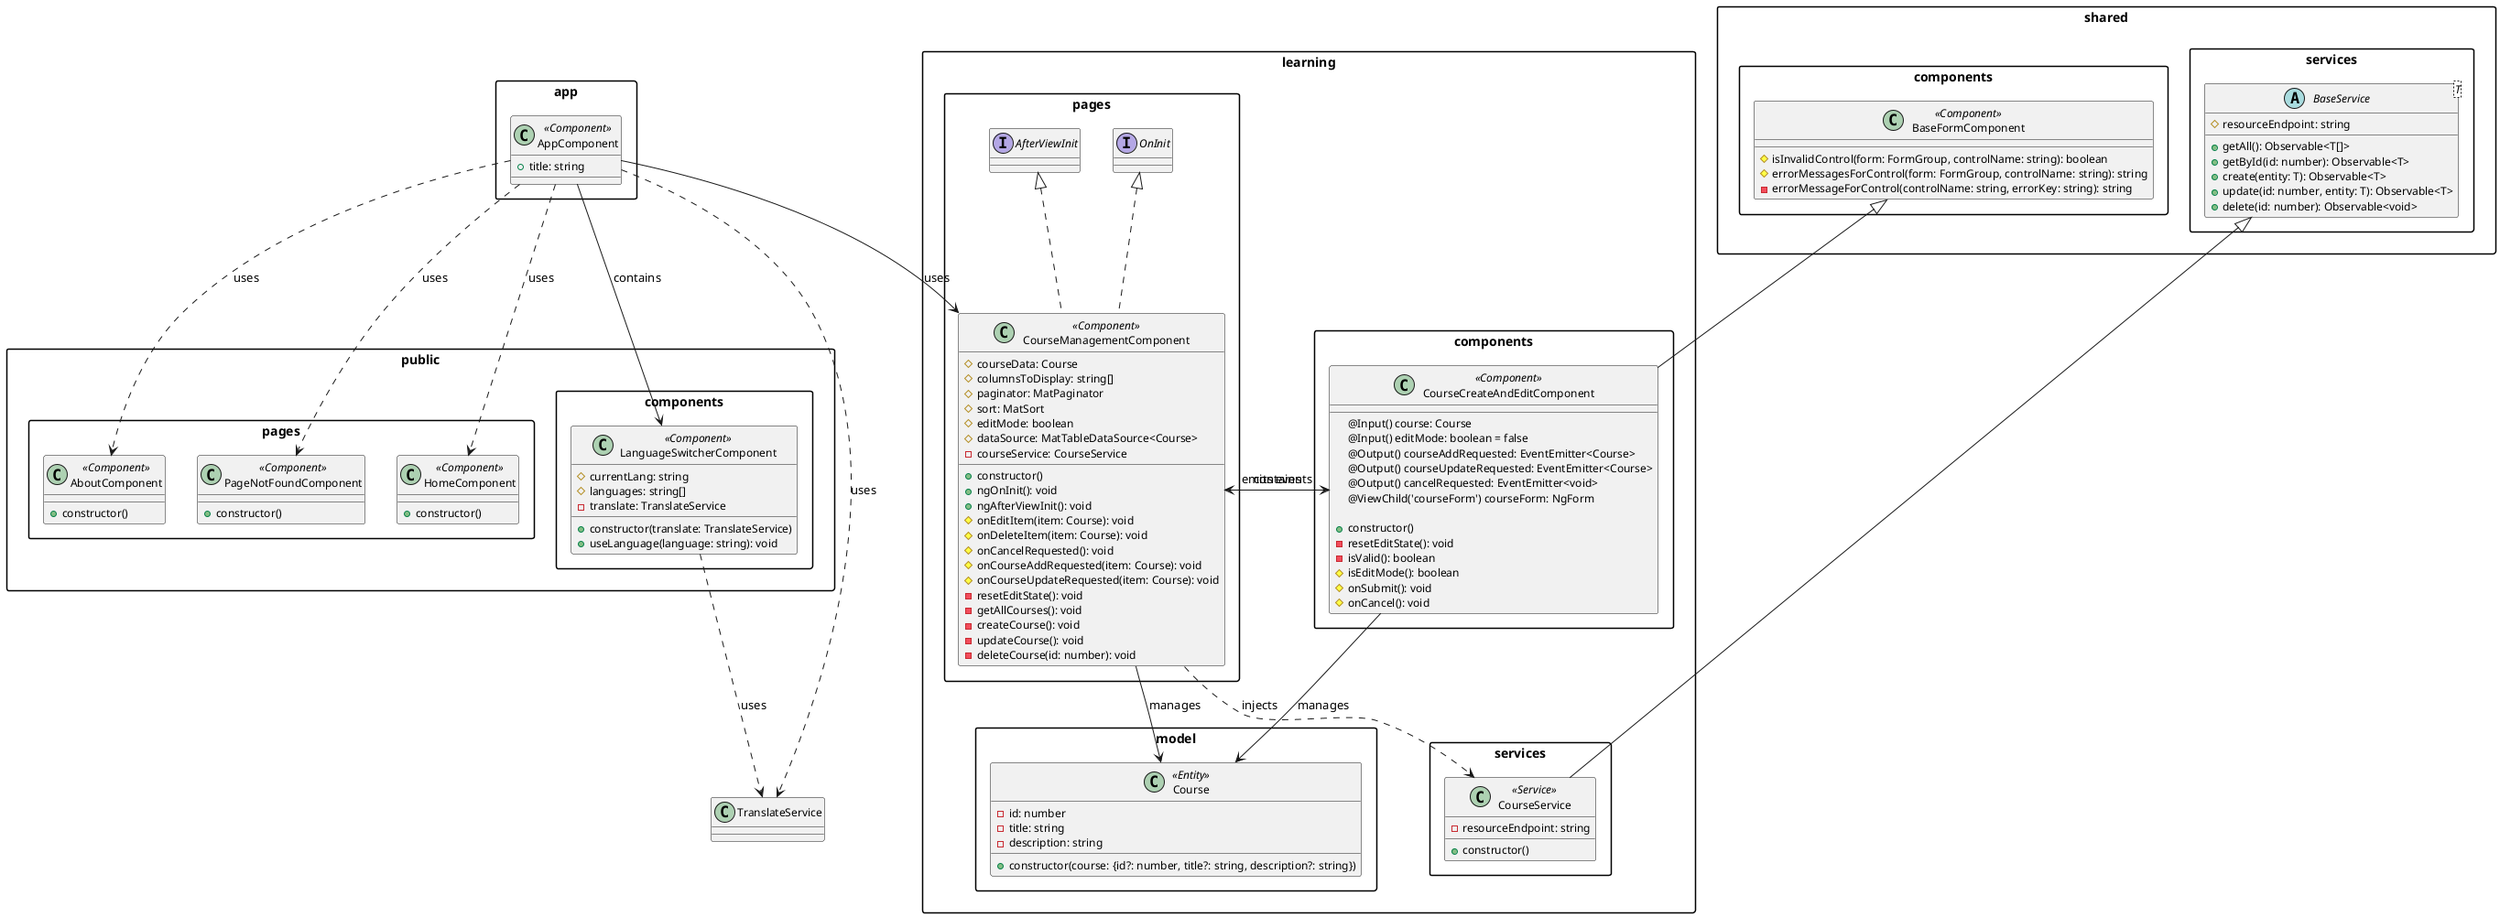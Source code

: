 
@startuml Learning Center Class Diagram

' Style settings
skinparam classFontSize 14
skinparam classFontName Arial
skinparam classAttributeFontSize 12
skinparam classAttributeFontName Arial
skinparam packageStyle rectangle

' Core services and interfaces
package "shared" {
 package "services" {
 abstract class BaseService<T> {
     #resourceEndpoint: string
     +getAll(): Observable<T[]>
     +getById(id: number): Observable<T>
     +create(entity: T): Observable<T>
     +update(id: number, entity: T): Observable<T>
     +delete(id: number): Observable<void>
   }
 }
 package "components" {
 class BaseFormComponent <<Component>> {
     #isInvalidControl(form: FormGroup, controlName: string): boolean
     #errorMessagesForControl(form: FormGroup, controlName: string): string
     -errorMessageForControl(controlName: string, errorKey: string): string
   }
 }

}

' Learning module components and services
package "learning" {
 package "model" {
   class Course <<Entity>> {
     -id: number
     -title: string
     -description: string
     +constructor(course: {id?: number, title?: string, description?: string})
   }
 }

 package "services" {
   class CourseService <<Service>> extends shared.services.BaseService<learning.model.Course>  {
     -resourceEndpoint: string
     +constructor()
   }
 }

 package "pages" {
   class CourseManagementComponent <<Component>> implements OnInit, AfterViewInit {
     #courseData: Course
     #columnsToDisplay: string[]
     #paginator: MatPaginator
     #sort: MatSort
     #editMode: boolean
     #dataSource: MatTableDataSource<Course>
     -courseService: CourseService

     +constructor()
     +ngOnInit(): void
     +ngAfterViewInit(): void
     #onEditItem(item: Course): void
     #onDeleteItem(item: Course): void
     #onCancelRequested(): void
     #onCourseAddRequested(item: Course): void
     #onCourseUpdateRequested(item: Course): void
     -resetEditState(): void
     -getAllCourses(): void
     -createCourse(): void
     -updateCourse(): void
     -deleteCourse(id: number): void
   }
 }

 package "components" {
   class CourseCreateAndEditComponent <<Component>> extends shared.components.BaseFormComponent {
     @Input() course: Course
     @Input() editMode: boolean = false
     @Output() courseAddRequested: EventEmitter<Course>
     @Output() courseUpdateRequested: EventEmitter<Course>
     @Output() cancelRequested: EventEmitter<void>
     @ViewChild('courseForm') courseForm: NgForm

     +constructor()
     -resetEditState(): void
     -isValid(): boolean
     #isEditMode(): boolean
     #onSubmit(): void
     #onCancel(): void
   }
 }
}

' Public module components
package "public" {
 package "components" {
   class LanguageSwitcherComponent <<Component>> {
     #currentLang: string
     #languages: string[]
     -translate: TranslateService

     +constructor(translate: TranslateService)
     +useLanguage(language: string): void
   }
 }
 package "pages" {
   class HomeComponent <<Component>> {
     +constructor()
   }
   class AboutComponent <<Component>> {
     +constructor()
   }
   class PageNotFoundComponent <<Component>> {
     +constructor()
   }
 }
}

' App root component
package "app" {
 class AppComponent <<Component>>{
   +title: string
 }
}

' Relationships
learning.pages.CourseManagementComponent --> learning.components.CourseCreateAndEditComponent: contains
learning.pages.CourseManagementComponent --> learning.model.Course: manages
learning.components.CourseCreateAndEditComponent --> learning.model.Course: manages
learning.pages.CourseManagementComponent ..> learning.services.CourseService: injects
AppComponent --> learning.pages.CourseManagementComponent: uses
AppComponent --> public.components.LanguageSwitcherComponent: contains
AppComponent ..> TranslateService: uses
AppComponent ..> public.pages.HomeComponent: uses
AppComponent ..> public.pages.AboutComponent: uses
AppComponent ..> public.pages.PageNotFoundComponent: uses

' Event relationships
learning.components.CourseCreateAndEditComponent ..> learning.pages.CourseManagementComponent: emits events
public.components.LanguageSwitcherComponent ..> TranslateService: uses

@enduml

